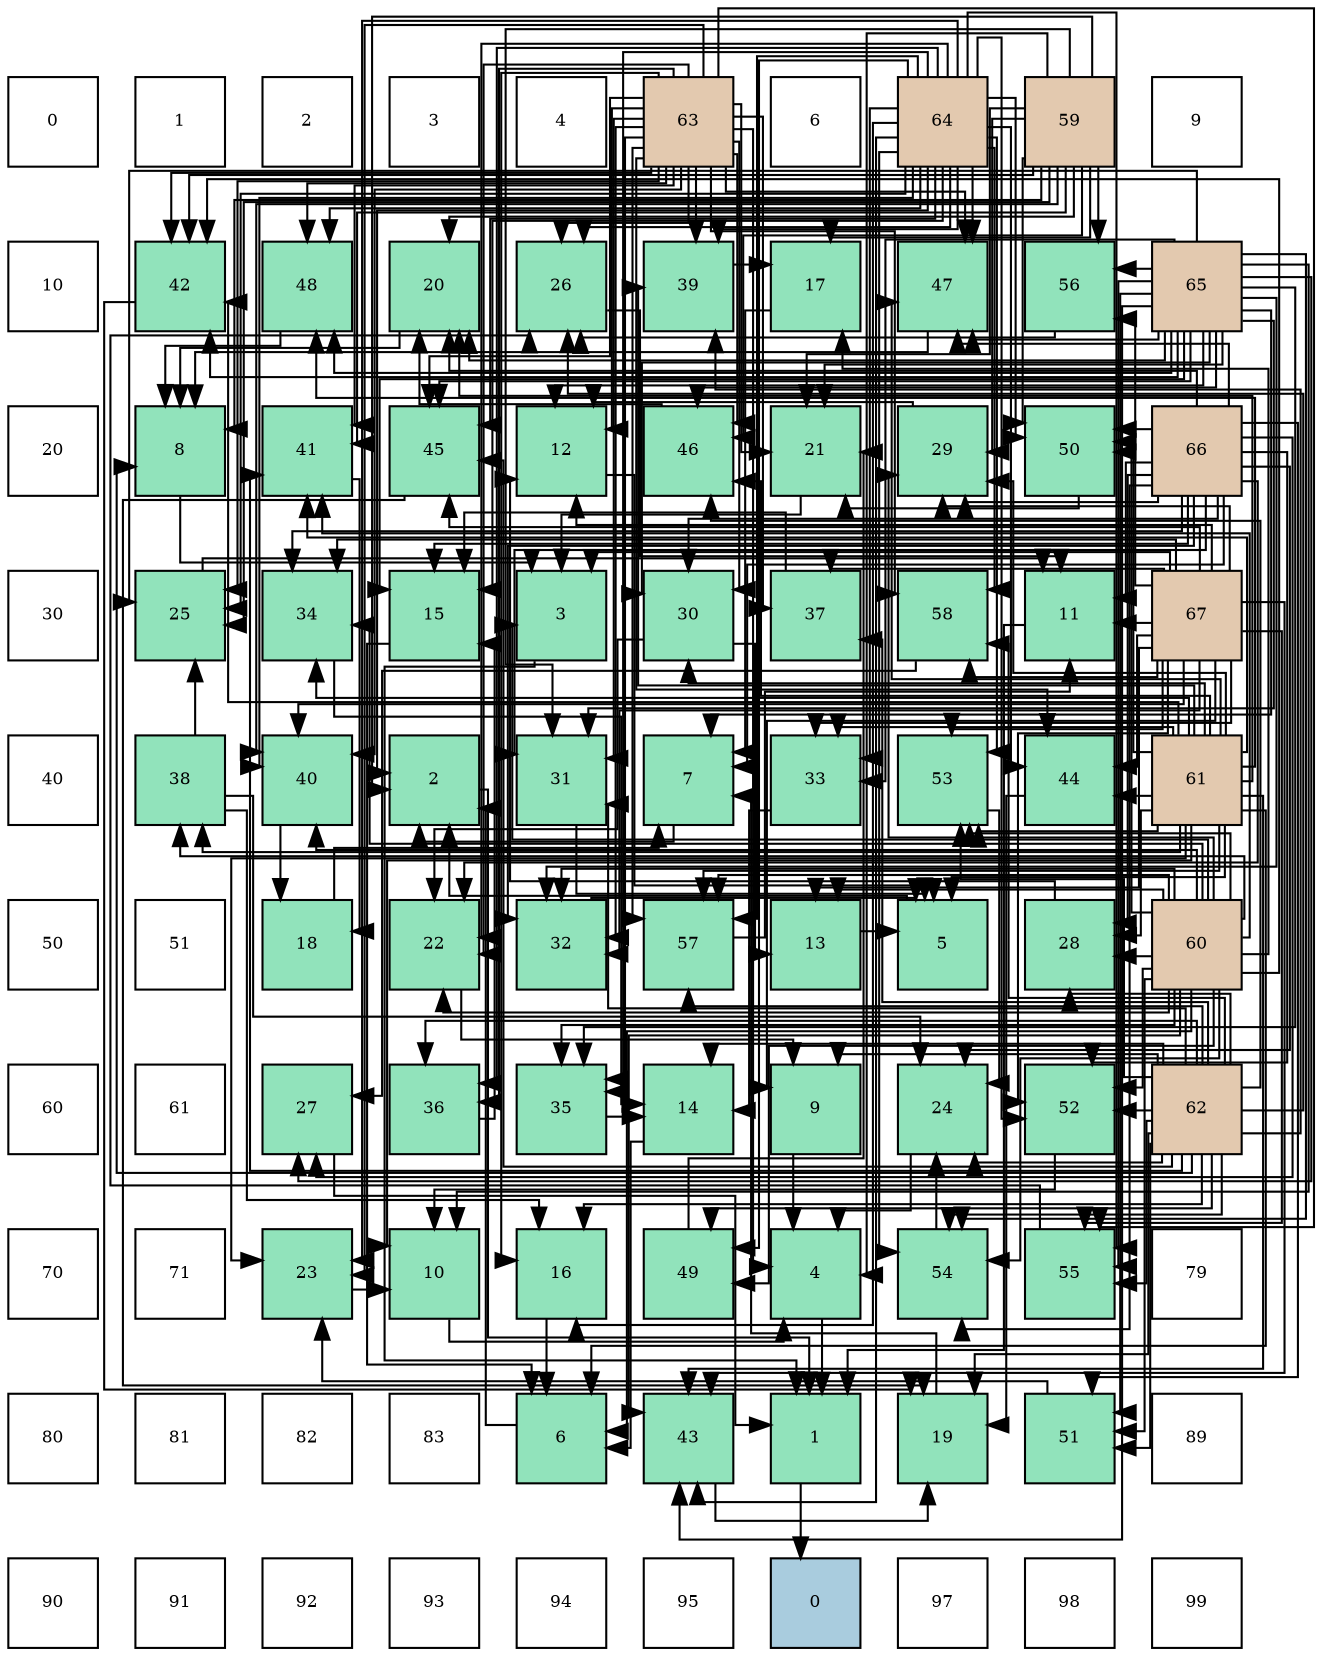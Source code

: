 digraph layout{
 rankdir=TB;
 splines=ortho;
 node [style=filled shape=square fixedsize=true width=0.6];
0[label="0", fontsize=8, fillcolor="#ffffff"];
1[label="1", fontsize=8, fillcolor="#ffffff"];
2[label="2", fontsize=8, fillcolor="#ffffff"];
3[label="3", fontsize=8, fillcolor="#ffffff"];
4[label="4", fontsize=8, fillcolor="#ffffff"];
5[label="63", fontsize=8, fillcolor="#e3c9af"];
6[label="6", fontsize=8, fillcolor="#ffffff"];
7[label="64", fontsize=8, fillcolor="#e3c9af"];
8[label="59", fontsize=8, fillcolor="#e3c9af"];
9[label="9", fontsize=8, fillcolor="#ffffff"];
10[label="10", fontsize=8, fillcolor="#ffffff"];
11[label="42", fontsize=8, fillcolor="#91e3bb"];
12[label="48", fontsize=8, fillcolor="#91e3bb"];
13[label="20", fontsize=8, fillcolor="#91e3bb"];
14[label="26", fontsize=8, fillcolor="#91e3bb"];
15[label="39", fontsize=8, fillcolor="#91e3bb"];
16[label="17", fontsize=8, fillcolor="#91e3bb"];
17[label="47", fontsize=8, fillcolor="#91e3bb"];
18[label="56", fontsize=8, fillcolor="#91e3bb"];
19[label="65", fontsize=8, fillcolor="#e3c9af"];
20[label="20", fontsize=8, fillcolor="#ffffff"];
21[label="8", fontsize=8, fillcolor="#91e3bb"];
22[label="41", fontsize=8, fillcolor="#91e3bb"];
23[label="45", fontsize=8, fillcolor="#91e3bb"];
24[label="12", fontsize=8, fillcolor="#91e3bb"];
25[label="46", fontsize=8, fillcolor="#91e3bb"];
26[label="21", fontsize=8, fillcolor="#91e3bb"];
27[label="29", fontsize=8, fillcolor="#91e3bb"];
28[label="50", fontsize=8, fillcolor="#91e3bb"];
29[label="66", fontsize=8, fillcolor="#e3c9af"];
30[label="30", fontsize=8, fillcolor="#ffffff"];
31[label="25", fontsize=8, fillcolor="#91e3bb"];
32[label="34", fontsize=8, fillcolor="#91e3bb"];
33[label="15", fontsize=8, fillcolor="#91e3bb"];
34[label="3", fontsize=8, fillcolor="#91e3bb"];
35[label="30", fontsize=8, fillcolor="#91e3bb"];
36[label="37", fontsize=8, fillcolor="#91e3bb"];
37[label="58", fontsize=8, fillcolor="#91e3bb"];
38[label="11", fontsize=8, fillcolor="#91e3bb"];
39[label="67", fontsize=8, fillcolor="#e3c9af"];
40[label="40", fontsize=8, fillcolor="#ffffff"];
41[label="38", fontsize=8, fillcolor="#91e3bb"];
42[label="40", fontsize=8, fillcolor="#91e3bb"];
43[label="2", fontsize=8, fillcolor="#91e3bb"];
44[label="31", fontsize=8, fillcolor="#91e3bb"];
45[label="7", fontsize=8, fillcolor="#91e3bb"];
46[label="33", fontsize=8, fillcolor="#91e3bb"];
47[label="53", fontsize=8, fillcolor="#91e3bb"];
48[label="44", fontsize=8, fillcolor="#91e3bb"];
49[label="61", fontsize=8, fillcolor="#e3c9af"];
50[label="50", fontsize=8, fillcolor="#ffffff"];
51[label="51", fontsize=8, fillcolor="#ffffff"];
52[label="18", fontsize=8, fillcolor="#91e3bb"];
53[label="22", fontsize=8, fillcolor="#91e3bb"];
54[label="32", fontsize=8, fillcolor="#91e3bb"];
55[label="57", fontsize=8, fillcolor="#91e3bb"];
56[label="13", fontsize=8, fillcolor="#91e3bb"];
57[label="5", fontsize=8, fillcolor="#91e3bb"];
58[label="28", fontsize=8, fillcolor="#91e3bb"];
59[label="60", fontsize=8, fillcolor="#e3c9af"];
60[label="60", fontsize=8, fillcolor="#ffffff"];
61[label="61", fontsize=8, fillcolor="#ffffff"];
62[label="27", fontsize=8, fillcolor="#91e3bb"];
63[label="36", fontsize=8, fillcolor="#91e3bb"];
64[label="35", fontsize=8, fillcolor="#91e3bb"];
65[label="14", fontsize=8, fillcolor="#91e3bb"];
66[label="9", fontsize=8, fillcolor="#91e3bb"];
67[label="24", fontsize=8, fillcolor="#91e3bb"];
68[label="52", fontsize=8, fillcolor="#91e3bb"];
69[label="62", fontsize=8, fillcolor="#e3c9af"];
70[label="70", fontsize=8, fillcolor="#ffffff"];
71[label="71", fontsize=8, fillcolor="#ffffff"];
72[label="23", fontsize=8, fillcolor="#91e3bb"];
73[label="10", fontsize=8, fillcolor="#91e3bb"];
74[label="16", fontsize=8, fillcolor="#91e3bb"];
75[label="49", fontsize=8, fillcolor="#91e3bb"];
76[label="4", fontsize=8, fillcolor="#91e3bb"];
77[label="54", fontsize=8, fillcolor="#91e3bb"];
78[label="55", fontsize=8, fillcolor="#91e3bb"];
79[label="79", fontsize=8, fillcolor="#ffffff"];
80[label="80", fontsize=8, fillcolor="#ffffff"];
81[label="81", fontsize=8, fillcolor="#ffffff"];
82[label="82", fontsize=8, fillcolor="#ffffff"];
83[label="83", fontsize=8, fillcolor="#ffffff"];
84[label="6", fontsize=8, fillcolor="#91e3bb"];
85[label="43", fontsize=8, fillcolor="#91e3bb"];
86[label="1", fontsize=8, fillcolor="#91e3bb"];
87[label="19", fontsize=8, fillcolor="#91e3bb"];
88[label="51", fontsize=8, fillcolor="#91e3bb"];
89[label="89", fontsize=8, fillcolor="#ffffff"];
90[label="90", fontsize=8, fillcolor="#ffffff"];
91[label="91", fontsize=8, fillcolor="#ffffff"];
92[label="92", fontsize=8, fillcolor="#ffffff"];
93[label="93", fontsize=8, fillcolor="#ffffff"];
94[label="94", fontsize=8, fillcolor="#ffffff"];
95[label="95", fontsize=8, fillcolor="#ffffff"];
96[label="0", fontsize=8, fillcolor="#a9ccde"];
97[label="97", fontsize=8, fillcolor="#ffffff"];
98[label="98", fontsize=8, fillcolor="#ffffff"];
99[label="99", fontsize=8, fillcolor="#ffffff"];
edge [constraint=false, style=vis];86 -> 96;
43 -> 86;
34 -> 86;
76 -> 86;
57 -> 43;
84 -> 43;
45 -> 43;
21 -> 34;
66 -> 76;
73 -> 76;
38 -> 86;
24 -> 57;
56 -> 57;
65 -> 84;
33 -> 84;
74 -> 84;
16 -> 45;
52 -> 45;
87 -> 45;
13 -> 21;
26 -> 34;
53 -> 66;
72 -> 73;
67 -> 76;
31 -> 38;
14 -> 38;
62 -> 86;
58 -> 24;
27 -> 24;
35 -> 56;
35 -> 53;
44 -> 57;
54 -> 57;
46 -> 65;
32 -> 65;
64 -> 65;
63 -> 33;
36 -> 33;
41 -> 74;
41 -> 67;
41 -> 31;
15 -> 16;
42 -> 52;
22 -> 52;
11 -> 87;
85 -> 87;
48 -> 87;
23 -> 87;
25 -> 13;
17 -> 21;
12 -> 21;
75 -> 26;
28 -> 26;
88 -> 72;
68 -> 73;
47 -> 67;
77 -> 67;
78 -> 14;
18 -> 14;
55 -> 38;
37 -> 62;
8 -> 43;
8 -> 76;
8 -> 21;
8 -> 16;
8 -> 13;
8 -> 26;
8 -> 31;
8 -> 27;
8 -> 44;
8 -> 42;
8 -> 22;
8 -> 11;
8 -> 25;
8 -> 28;
8 -> 18;
59 -> 34;
59 -> 84;
59 -> 56;
59 -> 16;
59 -> 53;
59 -> 58;
59 -> 27;
59 -> 54;
59 -> 32;
59 -> 64;
59 -> 41;
59 -> 42;
59 -> 22;
59 -> 11;
59 -> 85;
59 -> 75;
59 -> 28;
59 -> 88;
59 -> 68;
59 -> 47;
59 -> 77;
59 -> 55;
49 -> 57;
49 -> 84;
49 -> 73;
49 -> 13;
49 -> 72;
49 -> 58;
49 -> 27;
49 -> 35;
49 -> 46;
49 -> 32;
49 -> 41;
49 -> 15;
49 -> 22;
49 -> 11;
49 -> 85;
49 -> 48;
49 -> 25;
49 -> 17;
49 -> 12;
49 -> 28;
49 -> 47;
49 -> 55;
69 -> 21;
69 -> 66;
69 -> 65;
69 -> 74;
69 -> 87;
69 -> 67;
69 -> 14;
69 -> 58;
69 -> 44;
69 -> 63;
69 -> 36;
69 -> 15;
69 -> 22;
69 -> 23;
69 -> 25;
69 -> 75;
69 -> 88;
69 -> 68;
69 -> 47;
69 -> 77;
69 -> 78;
69 -> 55;
69 -> 37;
5 -> 76;
5 -> 24;
5 -> 74;
5 -> 26;
5 -> 53;
5 -> 72;
5 -> 31;
5 -> 14;
5 -> 35;
5 -> 44;
5 -> 54;
5 -> 64;
5 -> 63;
5 -> 36;
5 -> 15;
5 -> 42;
5 -> 22;
5 -> 11;
5 -> 48;
5 -> 23;
5 -> 25;
5 -> 17;
5 -> 12;
5 -> 78;
5 -> 55;
5 -> 37;
7 -> 43;
7 -> 33;
7 -> 74;
7 -> 53;
7 -> 72;
7 -> 31;
7 -> 14;
7 -> 46;
7 -> 64;
7 -> 63;
7 -> 15;
7 -> 42;
7 -> 85;
7 -> 48;
7 -> 23;
7 -> 17;
7 -> 12;
7 -> 75;
7 -> 28;
7 -> 68;
7 -> 47;
7 -> 77;
7 -> 78;
7 -> 55;
7 -> 37;
19 -> 45;
19 -> 73;
19 -> 24;
19 -> 33;
19 -> 13;
19 -> 26;
19 -> 31;
19 -> 62;
19 -> 35;
19 -> 44;
19 -> 54;
19 -> 46;
19 -> 64;
19 -> 11;
19 -> 85;
19 -> 23;
19 -> 25;
19 -> 17;
19 -> 12;
19 -> 88;
19 -> 77;
19 -> 78;
19 -> 18;
29 -> 45;
29 -> 38;
29 -> 33;
29 -> 13;
29 -> 53;
29 -> 67;
29 -> 62;
29 -> 58;
29 -> 27;
29 -> 35;
29 -> 44;
29 -> 54;
29 -> 32;
29 -> 17;
29 -> 28;
29 -> 88;
29 -> 68;
29 -> 77;
39 -> 34;
39 -> 66;
39 -> 38;
39 -> 24;
39 -> 56;
39 -> 27;
39 -> 54;
39 -> 46;
39 -> 32;
39 -> 36;
39 -> 42;
39 -> 85;
39 -> 48;
39 -> 23;
39 -> 68;
39 -> 47;
39 -> 78;
39 -> 18;
39 -> 37;
edge [constraint=true, style=invis];
0 -> 10 -> 20 -> 30 -> 40 -> 50 -> 60 -> 70 -> 80 -> 90;
1 -> 11 -> 21 -> 31 -> 41 -> 51 -> 61 -> 71 -> 81 -> 91;
2 -> 12 -> 22 -> 32 -> 42 -> 52 -> 62 -> 72 -> 82 -> 92;
3 -> 13 -> 23 -> 33 -> 43 -> 53 -> 63 -> 73 -> 83 -> 93;
4 -> 14 -> 24 -> 34 -> 44 -> 54 -> 64 -> 74 -> 84 -> 94;
5 -> 15 -> 25 -> 35 -> 45 -> 55 -> 65 -> 75 -> 85 -> 95;
6 -> 16 -> 26 -> 36 -> 46 -> 56 -> 66 -> 76 -> 86 -> 96;
7 -> 17 -> 27 -> 37 -> 47 -> 57 -> 67 -> 77 -> 87 -> 97;
8 -> 18 -> 28 -> 38 -> 48 -> 58 -> 68 -> 78 -> 88 -> 98;
9 -> 19 -> 29 -> 39 -> 49 -> 59 -> 69 -> 79 -> 89 -> 99;
rank = same {0 -> 1 -> 2 -> 3 -> 4 -> 5 -> 6 -> 7 -> 8 -> 9};
rank = same {10 -> 11 -> 12 -> 13 -> 14 -> 15 -> 16 -> 17 -> 18 -> 19};
rank = same {20 -> 21 -> 22 -> 23 -> 24 -> 25 -> 26 -> 27 -> 28 -> 29};
rank = same {30 -> 31 -> 32 -> 33 -> 34 -> 35 -> 36 -> 37 -> 38 -> 39};
rank = same {40 -> 41 -> 42 -> 43 -> 44 -> 45 -> 46 -> 47 -> 48 -> 49};
rank = same {50 -> 51 -> 52 -> 53 -> 54 -> 55 -> 56 -> 57 -> 58 -> 59};
rank = same {60 -> 61 -> 62 -> 63 -> 64 -> 65 -> 66 -> 67 -> 68 -> 69};
rank = same {70 -> 71 -> 72 -> 73 -> 74 -> 75 -> 76 -> 77 -> 78 -> 79};
rank = same {80 -> 81 -> 82 -> 83 -> 84 -> 85 -> 86 -> 87 -> 88 -> 89};
rank = same {90 -> 91 -> 92 -> 93 -> 94 -> 95 -> 96 -> 97 -> 98 -> 99};
}